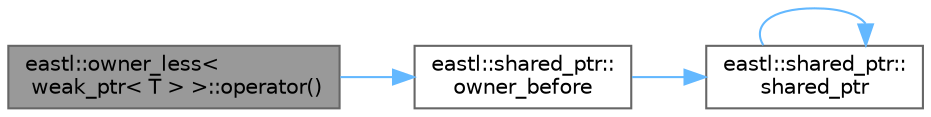 digraph "eastl::owner_less&lt; weak_ptr&lt; T &gt; &gt;::operator()"
{
 // LATEX_PDF_SIZE
  bgcolor="transparent";
  edge [fontname=Helvetica,fontsize=10,labelfontname=Helvetica,labelfontsize=10];
  node [fontname=Helvetica,fontsize=10,shape=box,height=0.2,width=0.4];
  rankdir="LR";
  Node1 [id="Node000001",label="eastl::owner_less\<\l weak_ptr\< T \> \>::operator()",height=0.2,width=0.4,color="gray40", fillcolor="grey60", style="filled", fontcolor="black",tooltip=" "];
  Node1 -> Node2 [id="edge1_Node000001_Node000002",color="steelblue1",style="solid",tooltip=" "];
  Node2 [id="Node000002",label="eastl::shared_ptr::\lowner_before",height=0.2,width=0.4,color="grey40", fillcolor="white", style="filled",URL="$classeastl_1_1shared__ptr.html#a7a08323f1be130bdb8d56261a7f15200",tooltip=" "];
  Node2 -> Node3 [id="edge2_Node000002_Node000003",color="steelblue1",style="solid",tooltip=" "];
  Node3 [id="Node000003",label="eastl::shared_ptr::\lshared_ptr",height=0.2,width=0.4,color="grey40", fillcolor="white", style="filled",URL="$classeastl_1_1shared__ptr.html#ab2104fa6e839672da3c30400e8325e52",tooltip=" "];
  Node3 -> Node3 [id="edge3_Node000003_Node000003",color="steelblue1",style="solid",tooltip=" "];
}
